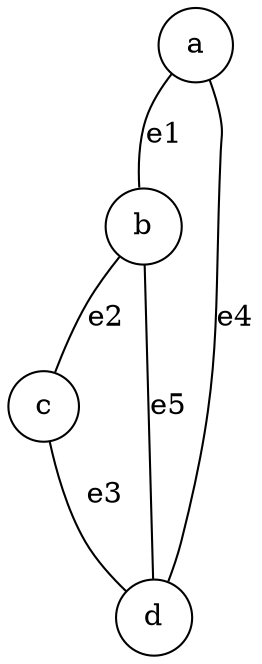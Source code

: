 graph {
    node[width=0.15,shape=circle]
    a [pos="0,0"]; a -- b [label="e1    "];
    b [pos="1,0"]; b -- c [label="e2"];
    c [pos="0,1"]; c -- d [label="e3
    "];
    d [pos="1,1"]; d -- a [label="e4"];
    b -- d [label="e5"];
}